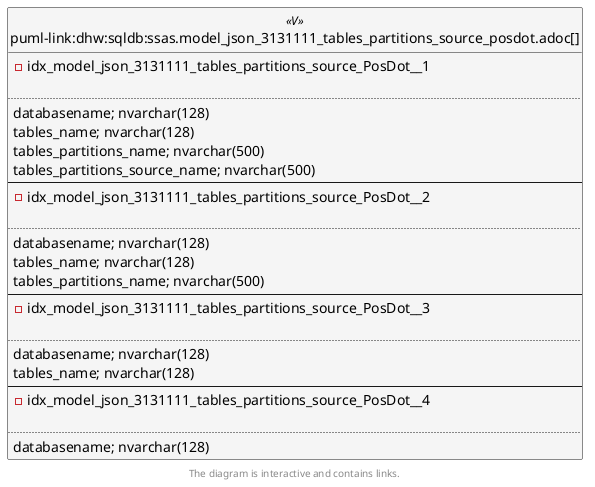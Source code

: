 @startuml
left to right direction
'top to bottom direction
hide circle
'avoide "." issues:
set namespaceSeparator none


skinparam class {
  BackgroundColor White
  BackgroundColor<<FN>> Yellow
  BackgroundColor<<FS>> Yellow
  BackgroundColor<<FT>> LightGray
  BackgroundColor<<IF>> Yellow
  BackgroundColor<<IS>> Yellow
  BackgroundColor<<P>> Aqua
  BackgroundColor<<PC>> Aqua
  BackgroundColor<<SN>> Yellow
  BackgroundColor<<SO>> SlateBlue
  BackgroundColor<<TF>> LightGray
  BackgroundColor<<TR>> Tomato
  BackgroundColor<<U>> White
  BackgroundColor<<V>> WhiteSmoke
  BackgroundColor<<X>> Aqua
  BackgroundColor<<external>> AliceBlue
}


entity "puml-link:dhw:sqldb:ssas.model_json_3131111_tables_partitions_source_posdot.adoc[]" as ssas.model_json_3131111_tables_partitions_source_PosDot << V >> {
- idx_model_json_3131111_tables_partitions_source_PosDot__1

..
databasename; nvarchar(128)
tables_name; nvarchar(128)
tables_partitions_name; nvarchar(500)
tables_partitions_source_name; nvarchar(500)
--
- idx_model_json_3131111_tables_partitions_source_PosDot__2

..
databasename; nvarchar(128)
tables_name; nvarchar(128)
tables_partitions_name; nvarchar(500)
--
- idx_model_json_3131111_tables_partitions_source_PosDot__3

..
databasename; nvarchar(128)
tables_name; nvarchar(128)
--
- idx_model_json_3131111_tables_partitions_source_PosDot__4

..
databasename; nvarchar(128)
}

footer The diagram is interactive and contains links.
@enduml

